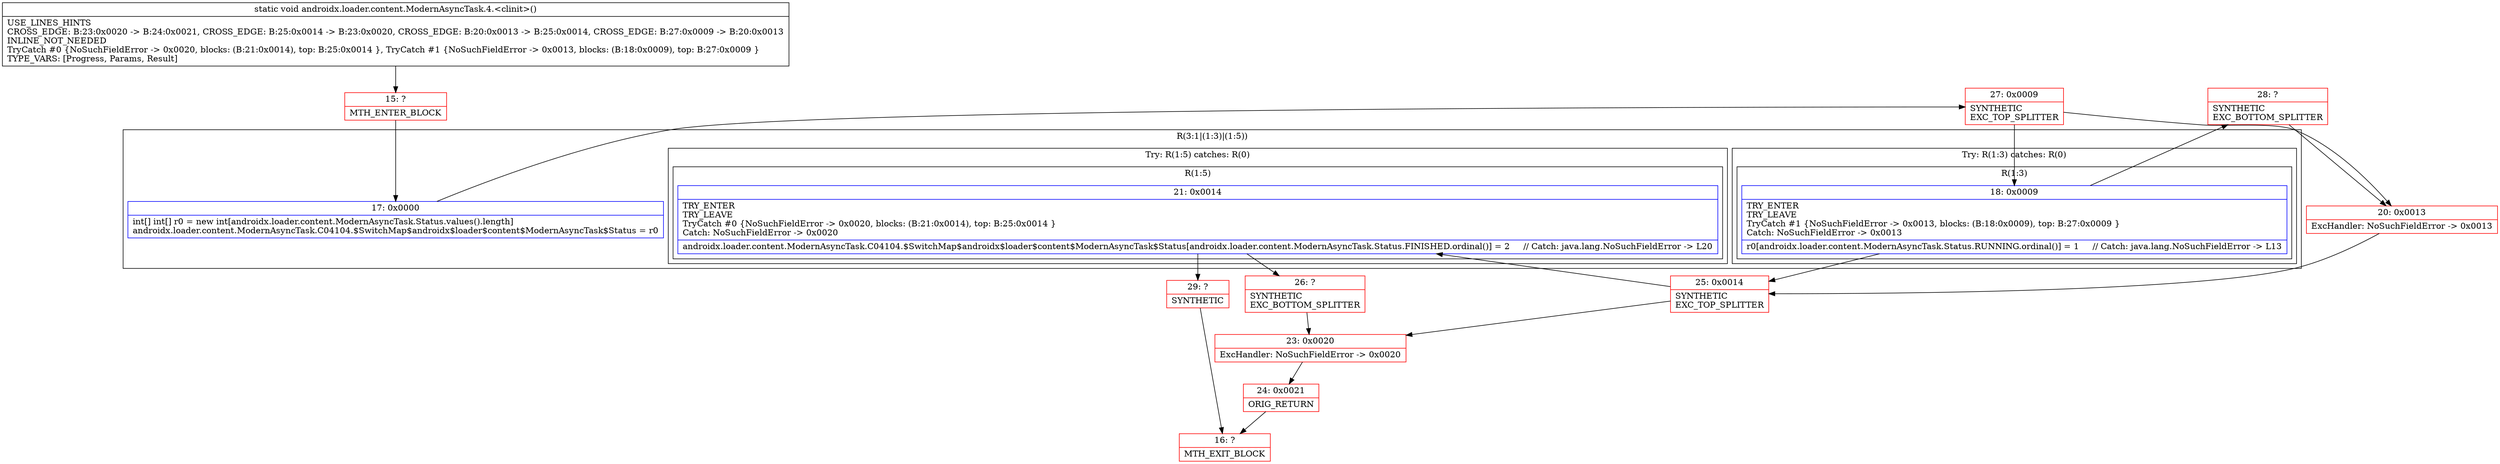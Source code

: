 digraph "CFG forandroidx.loader.content.ModernAsyncTask.4.\<clinit\>()V" {
subgraph cluster_Region_801885177 {
label = "R(3:1|(1:3)|(1:5))";
node [shape=record,color=blue];
Node_17 [shape=record,label="{17\:\ 0x0000|int[] int[] r0 = new int[androidx.loader.content.ModernAsyncTask.Status.values().length]\landroidx.loader.content.ModernAsyncTask.C04104.$SwitchMap$androidx$loader$content$ModernAsyncTask$Status = r0\l}"];
subgraph cluster_TryCatchRegion_501117366 {
label = "Try: R(1:3) catches: R(0)";
node [shape=record,color=blue];
subgraph cluster_Region_1151884097 {
label = "R(1:3)";
node [shape=record,color=blue];
Node_18 [shape=record,label="{18\:\ 0x0009|TRY_ENTER\lTRY_LEAVE\lTryCatch #1 \{NoSuchFieldError \-\> 0x0013, blocks: (B:18:0x0009), top: B:27:0x0009 \}\lCatch: NoSuchFieldError \-\> 0x0013\l|r0[androidx.loader.content.ModernAsyncTask.Status.RUNNING.ordinal()] = 1     \/\/ Catch: java.lang.NoSuchFieldError \-\> L13\l}"];
}
subgraph cluster_Region_536297596 {
label = "R(0) | ExcHandler: NoSuchFieldError \-\> 0x0013\l";
node [shape=record,color=blue];
}
}
subgraph cluster_TryCatchRegion_599961655 {
label = "Try: R(1:5) catches: R(0)";
node [shape=record,color=blue];
subgraph cluster_Region_213559554 {
label = "R(1:5)";
node [shape=record,color=blue];
Node_21 [shape=record,label="{21\:\ 0x0014|TRY_ENTER\lTRY_LEAVE\lTryCatch #0 \{NoSuchFieldError \-\> 0x0020, blocks: (B:21:0x0014), top: B:25:0x0014 \}\lCatch: NoSuchFieldError \-\> 0x0020\l|androidx.loader.content.ModernAsyncTask.C04104.$SwitchMap$androidx$loader$content$ModernAsyncTask$Status[androidx.loader.content.ModernAsyncTask.Status.FINISHED.ordinal()] = 2     \/\/ Catch: java.lang.NoSuchFieldError \-\> L20\l}"];
}
subgraph cluster_Region_1644636898 {
label = "R(0) | ExcHandler: NoSuchFieldError \-\> 0x0020\l";
node [shape=record,color=blue];
}
}
}
subgraph cluster_Region_536297596 {
label = "R(0) | ExcHandler: NoSuchFieldError \-\> 0x0013\l";
node [shape=record,color=blue];
}
subgraph cluster_Region_1644636898 {
label = "R(0) | ExcHandler: NoSuchFieldError \-\> 0x0020\l";
node [shape=record,color=blue];
}
Node_15 [shape=record,color=red,label="{15\:\ ?|MTH_ENTER_BLOCK\l}"];
Node_27 [shape=record,color=red,label="{27\:\ 0x0009|SYNTHETIC\lEXC_TOP_SPLITTER\l}"];
Node_25 [shape=record,color=red,label="{25\:\ 0x0014|SYNTHETIC\lEXC_TOP_SPLITTER\l}"];
Node_26 [shape=record,color=red,label="{26\:\ ?|SYNTHETIC\lEXC_BOTTOM_SPLITTER\l}"];
Node_29 [shape=record,color=red,label="{29\:\ ?|SYNTHETIC\l}"];
Node_16 [shape=record,color=red,label="{16\:\ ?|MTH_EXIT_BLOCK\l}"];
Node_23 [shape=record,color=red,label="{23\:\ 0x0020|ExcHandler: NoSuchFieldError \-\> 0x0020\l}"];
Node_24 [shape=record,color=red,label="{24\:\ 0x0021|ORIG_RETURN\l}"];
Node_28 [shape=record,color=red,label="{28\:\ ?|SYNTHETIC\lEXC_BOTTOM_SPLITTER\l}"];
Node_20 [shape=record,color=red,label="{20\:\ 0x0013|ExcHandler: NoSuchFieldError \-\> 0x0013\l}"];
MethodNode[shape=record,label="{static void androidx.loader.content.ModernAsyncTask.4.\<clinit\>()  | USE_LINES_HINTS\lCROSS_EDGE: B:23:0x0020 \-\> B:24:0x0021, CROSS_EDGE: B:25:0x0014 \-\> B:23:0x0020, CROSS_EDGE: B:20:0x0013 \-\> B:25:0x0014, CROSS_EDGE: B:27:0x0009 \-\> B:20:0x0013\lINLINE_NOT_NEEDED\lTryCatch #0 \{NoSuchFieldError \-\> 0x0020, blocks: (B:21:0x0014), top: B:25:0x0014 \}, TryCatch #1 \{NoSuchFieldError \-\> 0x0013, blocks: (B:18:0x0009), top: B:27:0x0009 \}\lTYPE_VARS: [Progress, Params, Result]\l}"];
MethodNode -> Node_15;Node_17 -> Node_27;
Node_18 -> Node_25;
Node_18 -> Node_28;
Node_21 -> Node_26;
Node_21 -> Node_29;
Node_15 -> Node_17;
Node_27 -> Node_18;
Node_27 -> Node_20;
Node_25 -> Node_21;
Node_25 -> Node_23;
Node_26 -> Node_23;
Node_29 -> Node_16;
Node_23 -> Node_24;
Node_24 -> Node_16;
Node_28 -> Node_20;
Node_20 -> Node_25;
}

